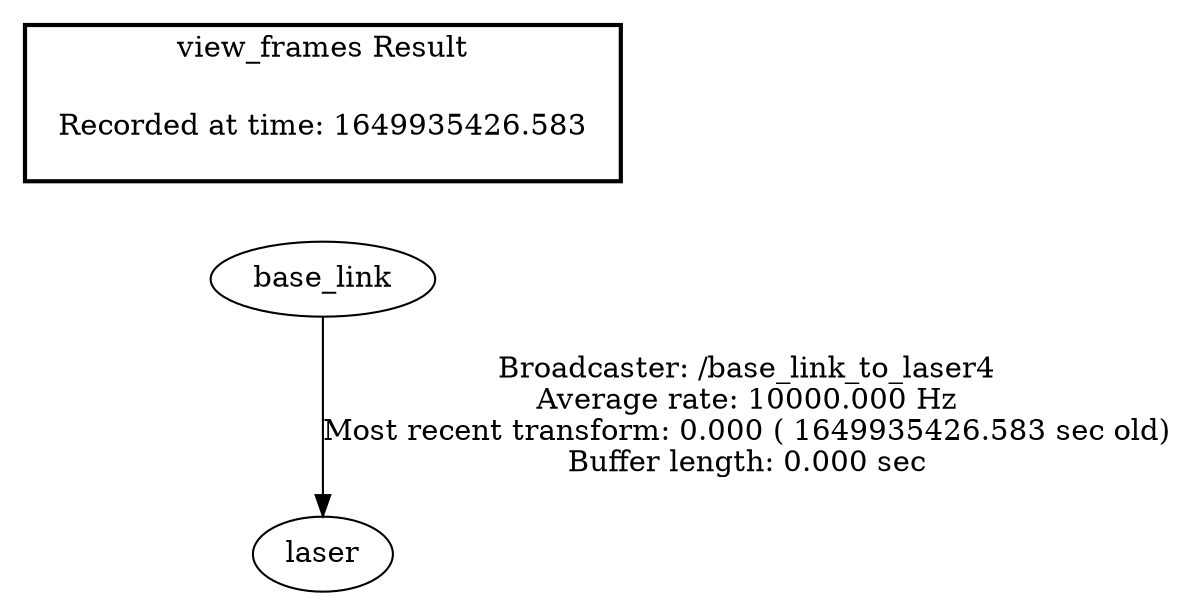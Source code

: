 digraph G {
"base_link" -> "laser"[label="Broadcaster: /base_link_to_laser4\nAverage rate: 10000.000 Hz\nMost recent transform: 0.000 ( 1649935426.583 sec old)\nBuffer length: 0.000 sec\n"];
edge [style=invis];
 subgraph cluster_legend { style=bold; color=black; label ="view_frames Result";
"Recorded at time: 1649935426.583"[ shape=plaintext ] ;
 }->"base_link";
}